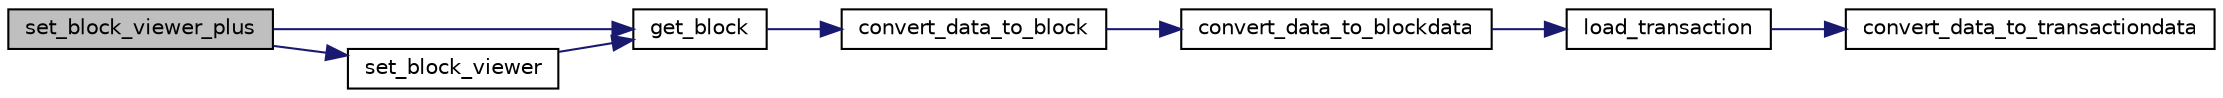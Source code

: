 digraph "set_block_viewer_plus"
{
 // LATEX_PDF_SIZE
  edge [fontname="Helvetica",fontsize="10",labelfontname="Helvetica",labelfontsize="10"];
  node [fontname="Helvetica",fontsize="10",shape=record];
  rankdir="LR";
  Node1 [label="set_block_viewer_plus",height=0.2,width=0.4,color="black", fillcolor="grey75", style="filled", fontcolor="black",tooltip=" "];
  Node1 -> Node2 [color="midnightblue",fontsize="10",style="solid",fontname="Helvetica"];
  Node2 [label="get_block",height=0.2,width=0.4,color="black", fillcolor="white", style="filled",URL="$block_8h.html#a32140266e4b385f64860944a5edd0153",tooltip="Get a block object."];
  Node2 -> Node3 [color="midnightblue",fontsize="10",style="solid",fontname="Helvetica"];
  Node3 [label="convert_data_to_block",height=0.2,width=0.4,color="black", fillcolor="white", style="filled",URL="$block_8c.html#ada1355f8610cc450d7c8f662dc6a7aef",tooltip=" "];
  Node3 -> Node4 [color="midnightblue",fontsize="10",style="solid",fontname="Helvetica"];
  Node4 [label="convert_data_to_blockdata",height=0.2,width=0.4,color="black", fillcolor="white", style="filled",URL="$block_8c.html#afcda50ce8deb3b381aeb5b88689f919f",tooltip=" "];
  Node4 -> Node5 [color="midnightblue",fontsize="10",style="solid",fontname="Helvetica"];
  Node5 [label="load_transaction",height=0.2,width=0.4,color="black", fillcolor="white", style="filled",URL="$transaction_8h.html#a4f4e33641ff7466e848182ce420827b6",tooltip=" "];
  Node5 -> Node6 [color="midnightblue",fontsize="10",style="solid",fontname="Helvetica"];
  Node6 [label="convert_data_to_transactiondata",height=0.2,width=0.4,color="black", fillcolor="white", style="filled",URL="$transaction_8c.html#a8649ee7d98b5b34c64efa31e274f2534",tooltip=" "];
  Node1 -> Node7 [color="midnightblue",fontsize="10",style="solid",fontname="Helvetica"];
  Node7 [label="set_block_viewer",height=0.2,width=0.4,color="black", fillcolor="white", style="filled",URL="$ui_8c.html#aeed0de8dfeacfee1c56cfbf156cd9b7b",tooltip=" "];
  Node7 -> Node2 [color="midnightblue",fontsize="10",style="solid",fontname="Helvetica"];
}
